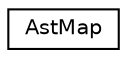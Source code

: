 digraph "Graphical Class Hierarchy"
{
  edge [fontname="Helvetica",fontsize="10",labelfontname="Helvetica",labelfontsize="10"];
  node [fontname="Helvetica",fontsize="10",shape=record];
  rankdir="LR";
  Node0 [label="AstMap",height=0.2,width=0.4,color="black", fillcolor="white", style="filled",URL="$classz3py_1_1_ast_map.html"];
}
